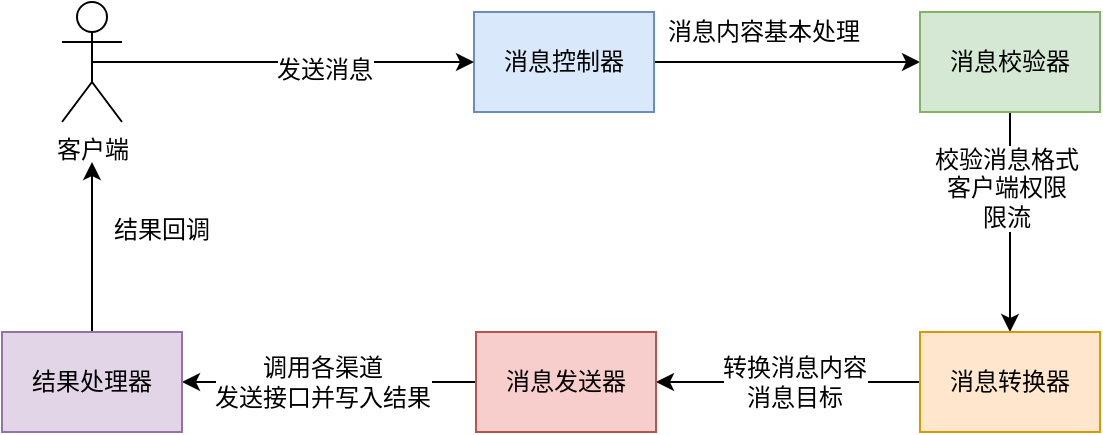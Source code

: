 <mxfile version="10.4.9" type="github"><diagram id="eywjbxAk0iOzeStYW7g1" name="Page-1"><mxGraphModel dx="840" dy="452" grid="1" gridSize="10" guides="1" tooltips="1" connect="1" arrows="1" fold="1" page="1" pageScale="1" pageWidth="827" pageHeight="1169" math="0" shadow="0"><root><mxCell id="0"/><mxCell id="1" parent="0"/><mxCell id="IbtmRy33GsRDNeMGXUlk-8" style="edgeStyle=orthogonalEdgeStyle;rounded=0;orthogonalLoop=1;jettySize=auto;html=1;exitX=1;exitY=0.5;exitDx=0;exitDy=0;" parent="1" source="IbtmRy33GsRDNeMGXUlk-1" target="IbtmRy33GsRDNeMGXUlk-7" edge="1"><mxGeometry relative="1" as="geometry"><Array as="points"><mxPoint x="390" y="140"/><mxPoint x="390" y="140"/></Array></mxGeometry></mxCell><mxCell id="IbtmRy33GsRDNeMGXUlk-1" value="消息控制器" style="rounded=0;whiteSpace=wrap;html=1;fillColor=#dae8fc;strokeColor=#6c8ebf;" parent="1" vertex="1"><mxGeometry x="317" y="115" width="90" height="50" as="geometry"/></mxCell><mxCell id="IbtmRy33GsRDNeMGXUlk-5" style="edgeStyle=orthogonalEdgeStyle;rounded=0;orthogonalLoop=1;jettySize=auto;html=1;exitX=0.5;exitY=0.5;exitDx=0;exitDy=0;exitPerimeter=0;entryX=0;entryY=0.5;entryDx=0;entryDy=0;" parent="1" source="IbtmRy33GsRDNeMGXUlk-4" target="IbtmRy33GsRDNeMGXUlk-1" edge="1"><mxGeometry relative="1" as="geometry"/></mxCell><mxCell id="IbtmRy33GsRDNeMGXUlk-6" value="发送消息" style="text;html=1;resizable=0;points=[];align=center;verticalAlign=middle;labelBackgroundColor=#ffffff;" parent="IbtmRy33GsRDNeMGXUlk-5" vertex="1" connectable="0"><mxGeometry x="0.211" y="-4" relative="1" as="geometry"><mxPoint as="offset"/></mxGeometry></mxCell><mxCell id="IbtmRy33GsRDNeMGXUlk-4" value="客户端" style="shape=umlActor;verticalLabelPosition=bottom;labelBackgroundColor=#ffffff;verticalAlign=top;html=1;outlineConnect=0;" parent="1" vertex="1"><mxGeometry x="111" y="110" width="30" height="60" as="geometry"/></mxCell><mxCell id="IbtmRy33GsRDNeMGXUlk-10" style="edgeStyle=orthogonalEdgeStyle;rounded=0;orthogonalLoop=1;jettySize=auto;html=1;exitX=0.5;exitY=1;exitDx=0;exitDy=0;entryX=0.5;entryY=0;entryDx=0;entryDy=0;" parent="1" source="IbtmRy33GsRDNeMGXUlk-7" target="IbtmRy33GsRDNeMGXUlk-9" edge="1"><mxGeometry relative="1" as="geometry"/></mxCell><mxCell id="IbtmRy33GsRDNeMGXUlk-23" value="校验消息格式&lt;br&gt;客户端权限&lt;br&gt;限流&lt;br&gt;" style="text;html=1;resizable=0;points=[];align=center;verticalAlign=middle;labelBackgroundColor=#ffffff;" parent="IbtmRy33GsRDNeMGXUlk-10" vertex="1" connectable="0"><mxGeometry x="-0.309" y="-2" relative="1" as="geometry"><mxPoint as="offset"/></mxGeometry></mxCell><mxCell id="IbtmRy33GsRDNeMGXUlk-7" value="消息校验器" style="rounded=0;whiteSpace=wrap;html=1;fillColor=#d5e8d4;strokeColor=#82b366;" parent="1" vertex="1"><mxGeometry x="540" y="115" width="90" height="50" as="geometry"/></mxCell><mxCell id="IbtmRy33GsRDNeMGXUlk-14" style="edgeStyle=orthogonalEdgeStyle;rounded=0;orthogonalLoop=1;jettySize=auto;html=1;exitX=0;exitY=0.5;exitDx=0;exitDy=0;entryX=1;entryY=0.5;entryDx=0;entryDy=0;" parent="1" source="IbtmRy33GsRDNeMGXUlk-9" target="IbtmRy33GsRDNeMGXUlk-13" edge="1"><mxGeometry relative="1" as="geometry"/></mxCell><mxCell id="IbtmRy33GsRDNeMGXUlk-24" value="转换消息内容&lt;br&gt;消息目标&lt;br&gt;" style="text;html=1;resizable=0;points=[];align=center;verticalAlign=middle;labelBackgroundColor=#ffffff;" parent="IbtmRy33GsRDNeMGXUlk-14" vertex="1" connectable="0"><mxGeometry x="0.293" y="1" relative="1" as="geometry"><mxPoint x="22" y="-1" as="offset"/></mxGeometry></mxCell><mxCell id="IbtmRy33GsRDNeMGXUlk-9" value="消息转换器" style="rounded=0;whiteSpace=wrap;html=1;fillColor=#ffe6cc;strokeColor=#d79b00;" parent="1" vertex="1"><mxGeometry x="540" y="275" width="90" height="50" as="geometry"/></mxCell><mxCell id="IbtmRy33GsRDNeMGXUlk-17" style="edgeStyle=orthogonalEdgeStyle;rounded=0;orthogonalLoop=1;jettySize=auto;html=1;entryX=1;entryY=0.5;entryDx=0;entryDy=0;exitX=0;exitY=0.5;exitDx=0;exitDy=0;" parent="1" source="IbtmRy33GsRDNeMGXUlk-13" target="IbtmRy33GsRDNeMGXUlk-16" edge="1"><mxGeometry relative="1" as="geometry"><mxPoint x="310" y="300" as="sourcePoint"/><Array as="points"/></mxGeometry></mxCell><mxCell id="IbtmRy33GsRDNeMGXUlk-28" value="&lt;span&gt;调用各渠道&lt;br&gt;发送接口并写入结果&lt;/span&gt;" style="text;html=1;resizable=0;points=[];align=center;verticalAlign=middle;labelBackgroundColor=#ffffff;" parent="IbtmRy33GsRDNeMGXUlk-17" vertex="1" connectable="0"><mxGeometry x="0.203" y="-1" relative="1" as="geometry"><mxPoint x="11.5" y="1" as="offset"/></mxGeometry></mxCell><mxCell id="IbtmRy33GsRDNeMGXUlk-13" value="消息发送器" style="rounded=0;whiteSpace=wrap;html=1;fillColor=#f8cecc;strokeColor=#b85450;" parent="1" vertex="1"><mxGeometry x="318" y="275" width="90" height="50" as="geometry"/></mxCell><mxCell id="IbtmRy33GsRDNeMGXUlk-20" style="edgeStyle=orthogonalEdgeStyle;rounded=0;orthogonalLoop=1;jettySize=auto;html=1;exitX=0.5;exitY=0;exitDx=0;exitDy=0;" parent="1" source="IbtmRy33GsRDNeMGXUlk-16" edge="1"><mxGeometry relative="1" as="geometry"><mxPoint x="126" y="190" as="targetPoint"/></mxGeometry></mxCell><mxCell id="IbtmRy33GsRDNeMGXUlk-16" value="结果处理器" style="rounded=0;whiteSpace=wrap;html=1;fillColor=#e1d5e7;strokeColor=#9673a6;" parent="1" vertex="1"><mxGeometry x="81" y="275" width="90" height="50" as="geometry"/></mxCell><mxCell id="IbtmRy33GsRDNeMGXUlk-21" value="结果回调" style="text;html=1;resizable=0;points=[];autosize=1;align=left;verticalAlign=top;spacingTop=-4;" parent="1" vertex="1"><mxGeometry x="135" y="214" width="60" height="20" as="geometry"/></mxCell><mxCell id="IbtmRy33GsRDNeMGXUlk-22" value="消息内容基本处理" style="text;html=1;resizable=0;points=[];autosize=1;align=left;verticalAlign=top;spacingTop=-4;" parent="1" vertex="1"><mxGeometry x="412" y="115" width="110" height="20" as="geometry"/></mxCell></root></mxGraphModel></diagram></mxfile>